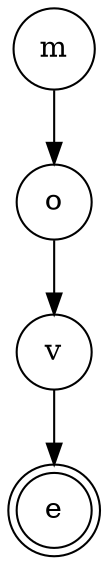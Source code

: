 digraph {   
    node [shape = doublecircle, color = black] e ;
    node [shape = circle];
    node [color= black];
    m -> o -> v -> e;	
}